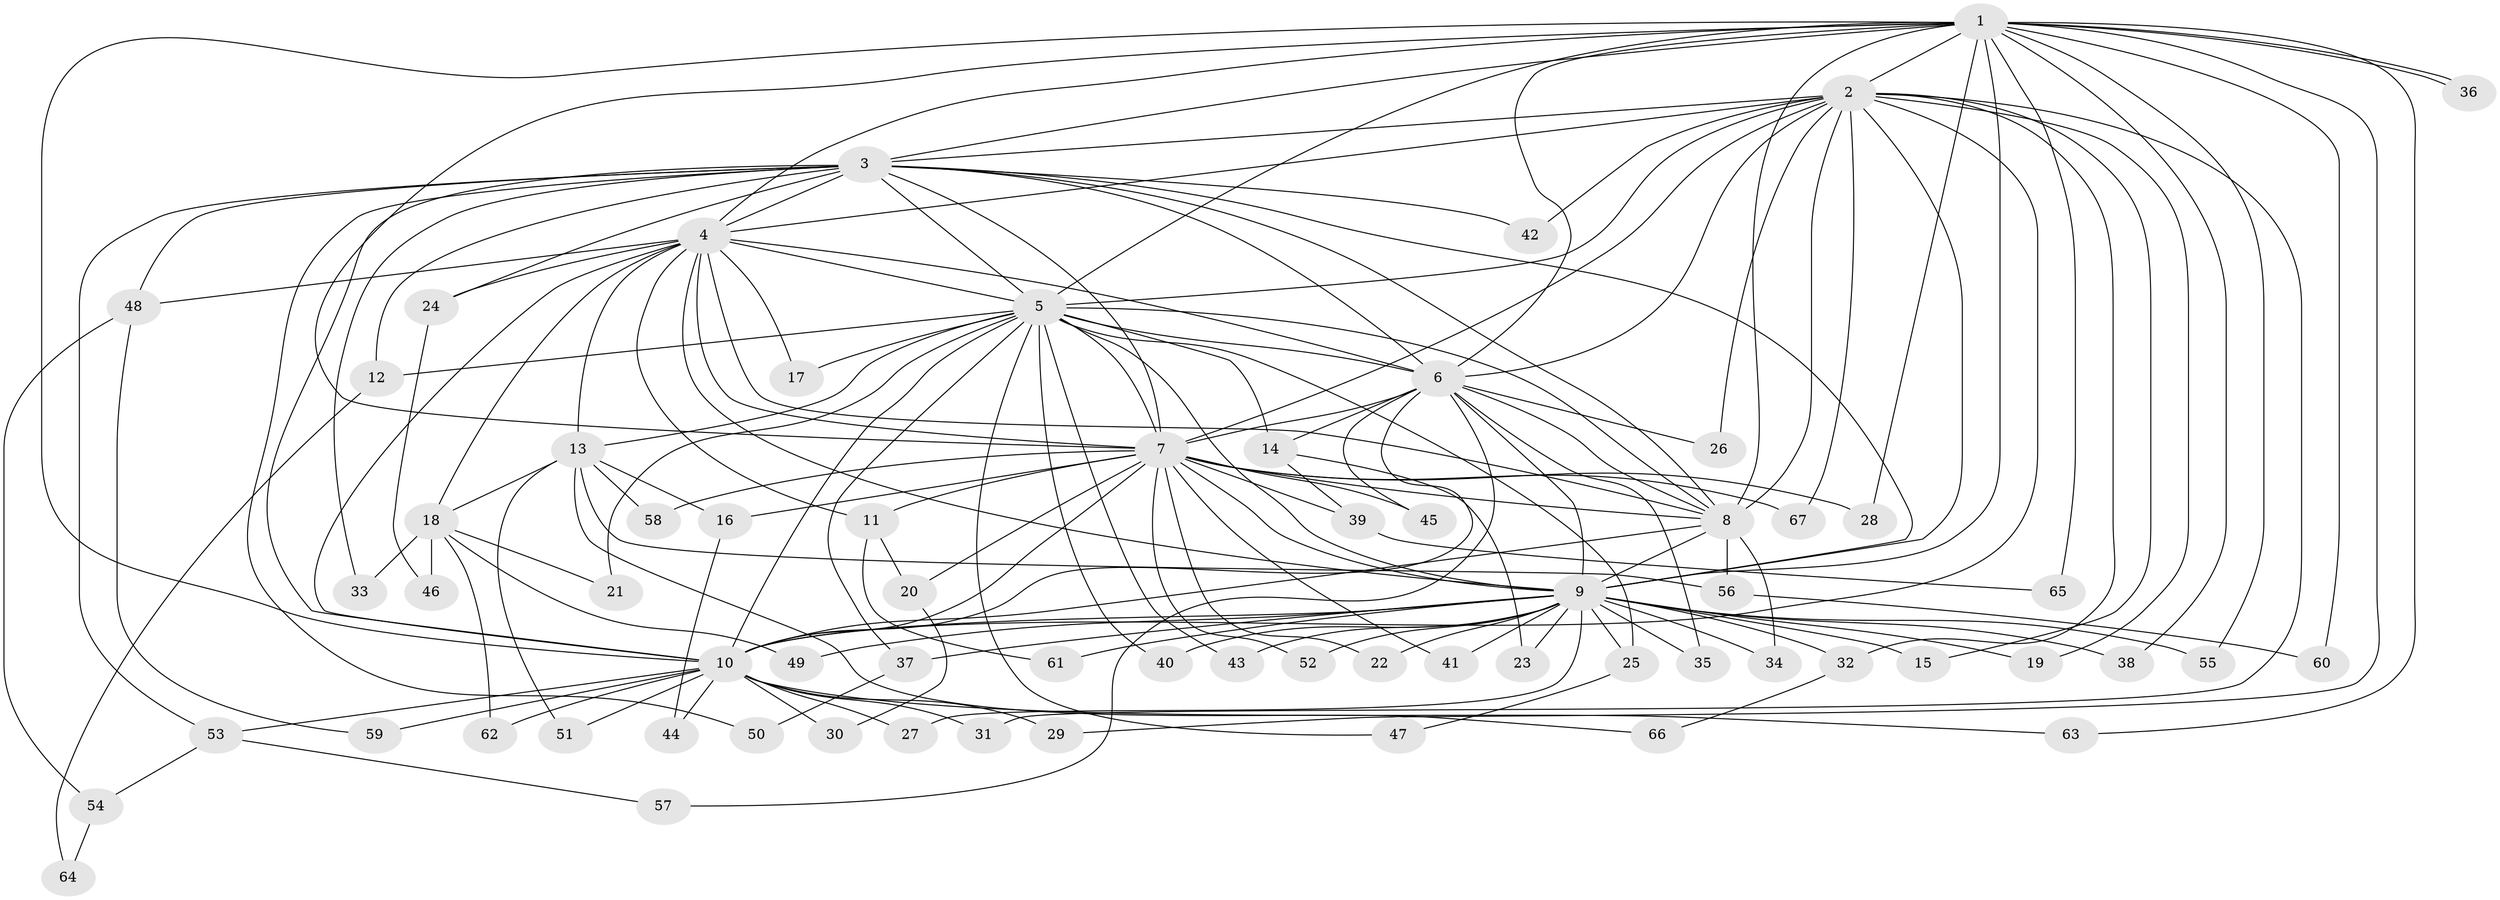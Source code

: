 // coarse degree distribution, {15: 0.02, 13: 0.02, 28: 0.02, 14: 0.04, 17: 0.02, 16: 0.04, 4: 0.04, 8: 0.02, 5: 0.02, 2: 0.6, 3: 0.14, 7: 0.02}
// Generated by graph-tools (version 1.1) at 2025/41/03/06/25 10:41:43]
// undirected, 67 vertices, 159 edges
graph export_dot {
graph [start="1"]
  node [color=gray90,style=filled];
  1;
  2;
  3;
  4;
  5;
  6;
  7;
  8;
  9;
  10;
  11;
  12;
  13;
  14;
  15;
  16;
  17;
  18;
  19;
  20;
  21;
  22;
  23;
  24;
  25;
  26;
  27;
  28;
  29;
  30;
  31;
  32;
  33;
  34;
  35;
  36;
  37;
  38;
  39;
  40;
  41;
  42;
  43;
  44;
  45;
  46;
  47;
  48;
  49;
  50;
  51;
  52;
  53;
  54;
  55;
  56;
  57;
  58;
  59;
  60;
  61;
  62;
  63;
  64;
  65;
  66;
  67;
  1 -- 2;
  1 -- 3;
  1 -- 4;
  1 -- 5;
  1 -- 6;
  1 -- 7;
  1 -- 8;
  1 -- 9;
  1 -- 10;
  1 -- 28;
  1 -- 29;
  1 -- 36;
  1 -- 36;
  1 -- 38;
  1 -- 55;
  1 -- 60;
  1 -- 63;
  1 -- 65;
  2 -- 3;
  2 -- 4;
  2 -- 5;
  2 -- 6;
  2 -- 7;
  2 -- 8;
  2 -- 9;
  2 -- 10;
  2 -- 15;
  2 -- 19;
  2 -- 26;
  2 -- 31;
  2 -- 32;
  2 -- 42;
  2 -- 67;
  3 -- 4;
  3 -- 5;
  3 -- 6;
  3 -- 7;
  3 -- 8;
  3 -- 9;
  3 -- 10;
  3 -- 12;
  3 -- 24;
  3 -- 33;
  3 -- 42;
  3 -- 48;
  3 -- 50;
  3 -- 53;
  4 -- 5;
  4 -- 6;
  4 -- 7;
  4 -- 8;
  4 -- 9;
  4 -- 10;
  4 -- 11;
  4 -- 13;
  4 -- 17;
  4 -- 18;
  4 -- 24;
  4 -- 48;
  5 -- 6;
  5 -- 7;
  5 -- 8;
  5 -- 9;
  5 -- 10;
  5 -- 12;
  5 -- 13;
  5 -- 14;
  5 -- 17;
  5 -- 21;
  5 -- 25;
  5 -- 37;
  5 -- 40;
  5 -- 43;
  5 -- 47;
  6 -- 7;
  6 -- 8;
  6 -- 9;
  6 -- 10;
  6 -- 14;
  6 -- 26;
  6 -- 35;
  6 -- 45;
  6 -- 57;
  7 -- 8;
  7 -- 9;
  7 -- 10;
  7 -- 11;
  7 -- 16;
  7 -- 20;
  7 -- 22;
  7 -- 28;
  7 -- 39;
  7 -- 41;
  7 -- 45;
  7 -- 52;
  7 -- 58;
  7 -- 67;
  8 -- 9;
  8 -- 10;
  8 -- 34;
  8 -- 56;
  9 -- 10;
  9 -- 15;
  9 -- 19;
  9 -- 22;
  9 -- 23;
  9 -- 25;
  9 -- 27;
  9 -- 32;
  9 -- 34;
  9 -- 35;
  9 -- 37;
  9 -- 38;
  9 -- 40;
  9 -- 41;
  9 -- 43;
  9 -- 49;
  9 -- 52;
  9 -- 55;
  9 -- 61;
  10 -- 27;
  10 -- 29;
  10 -- 30;
  10 -- 31;
  10 -- 44;
  10 -- 51;
  10 -- 53;
  10 -- 59;
  10 -- 62;
  10 -- 63;
  11 -- 20;
  11 -- 61;
  12 -- 64;
  13 -- 16;
  13 -- 18;
  13 -- 51;
  13 -- 56;
  13 -- 58;
  13 -- 66;
  14 -- 23;
  14 -- 39;
  16 -- 44;
  18 -- 21;
  18 -- 33;
  18 -- 46;
  18 -- 49;
  18 -- 62;
  20 -- 30;
  24 -- 46;
  25 -- 47;
  32 -- 66;
  37 -- 50;
  39 -- 65;
  48 -- 54;
  48 -- 59;
  53 -- 54;
  53 -- 57;
  54 -- 64;
  56 -- 60;
}
